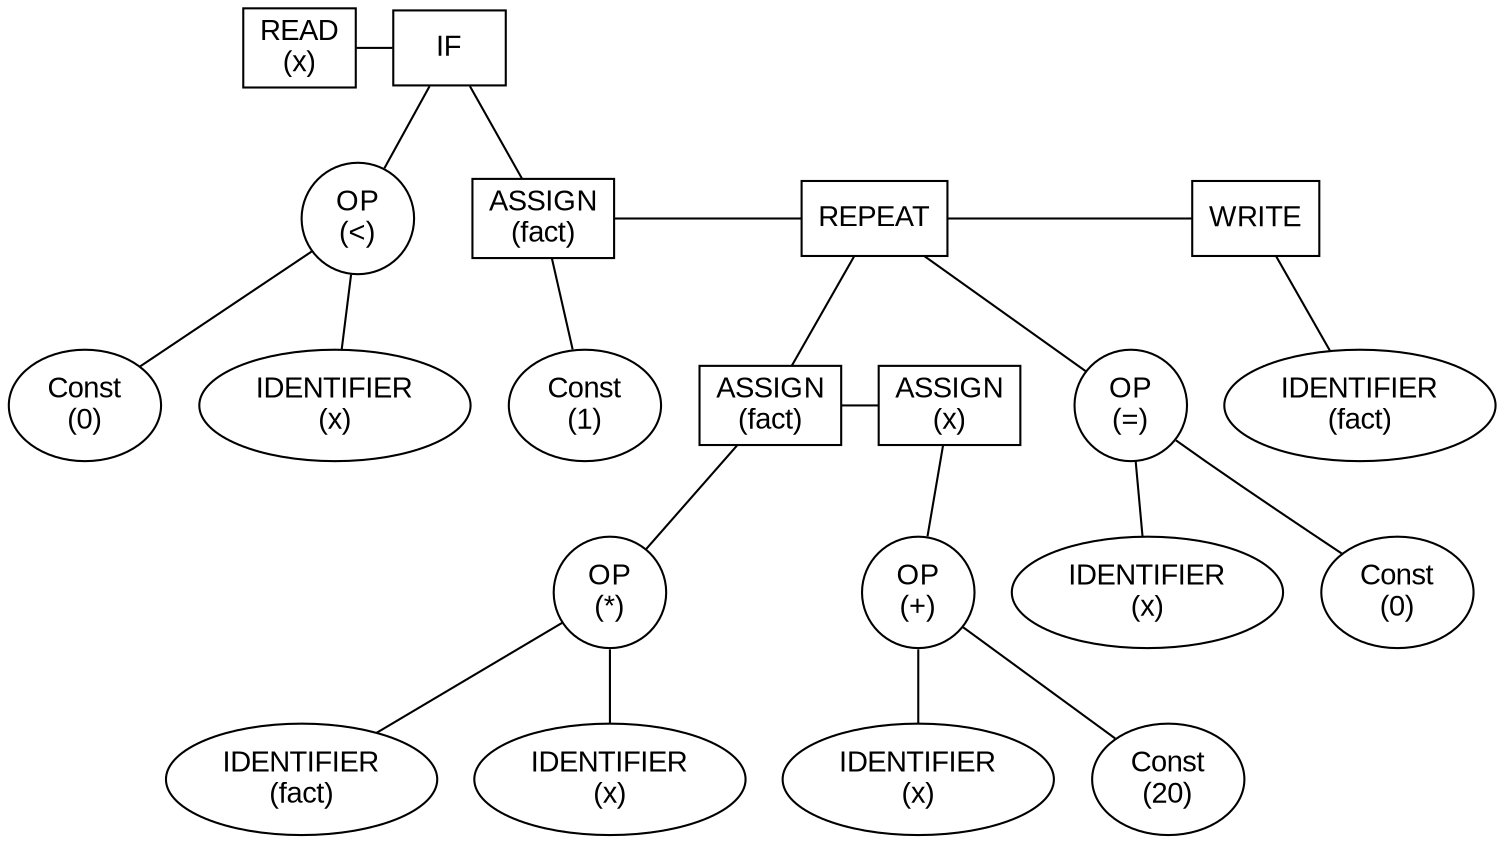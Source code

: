 graph syntaxTree {
node [fontname="Arial"];
node[shape = rect label="READ\n(x)"]id1 node[shape = rect label="IF"]id2 id3 [shape=oval, label="OP\n(<)"];
id4 [shape=oval, label="Const\n(0)"];
id3--id4 node[shape = oval label="IDENTIFIER\n(x)"]id5 id3--id5 {rank = same; id4; id5; } id4--id5 [style = invis]; id2--id3 node[shape = rect label="ASSIGN\n(fact)"]id6 id7 [shape=oval, label="Const\n(1)"];
id6--id7 node[shape = rect label="REPEAT"]id8 node[shape = rect label="ASSIGN\n(fact)"]id9 id10 [shape=oval, label="OP\n(*)"];
node[shape = oval label="IDENTIFIER\n(fact)"]id11 id10--id11 node[shape = oval label="IDENTIFIER\n(x)"]id12 id10--id12 {rank = same; id11; id12; } id11--id12 [style = invis]; id9--id10 node[shape = rect label="ASSIGN\n(x)"]id13 id14 [shape=oval, label="OP\n(+)"];
node[shape = oval label="IDENTIFIER\n(x)"]id15 id14--id15 id16 [shape=oval, label="Const\n(20)"];
id14--id16 {rank = same; id15; id16; } id15--id16 [style = invis]; id13--id14 {rank = same; id9; id13; } id9--id13 id8--id9 id17 [shape=oval, label="OP\n(=)"];
node[shape = oval label="IDENTIFIER\n(x)"]id18 id17--id18 id19 [shape=oval, label="Const\n(0)"];
id17--id19 {rank = same; id18; id19; } id18--id19 [style = invis]; id8--id17 node[shape = rect label="WRITE"]id20 node[shape = oval label="IDENTIFIER\n(fact)"]id21 id20--id21 {rank = same; id8; id20; } id8--id20 {rank = same; id6; id8; } id6--id8 id2--id6 {rank = same; id3; id6; } id3--id6 [style = invis]; {rank = same; id1; id2; } id1--id2 }
